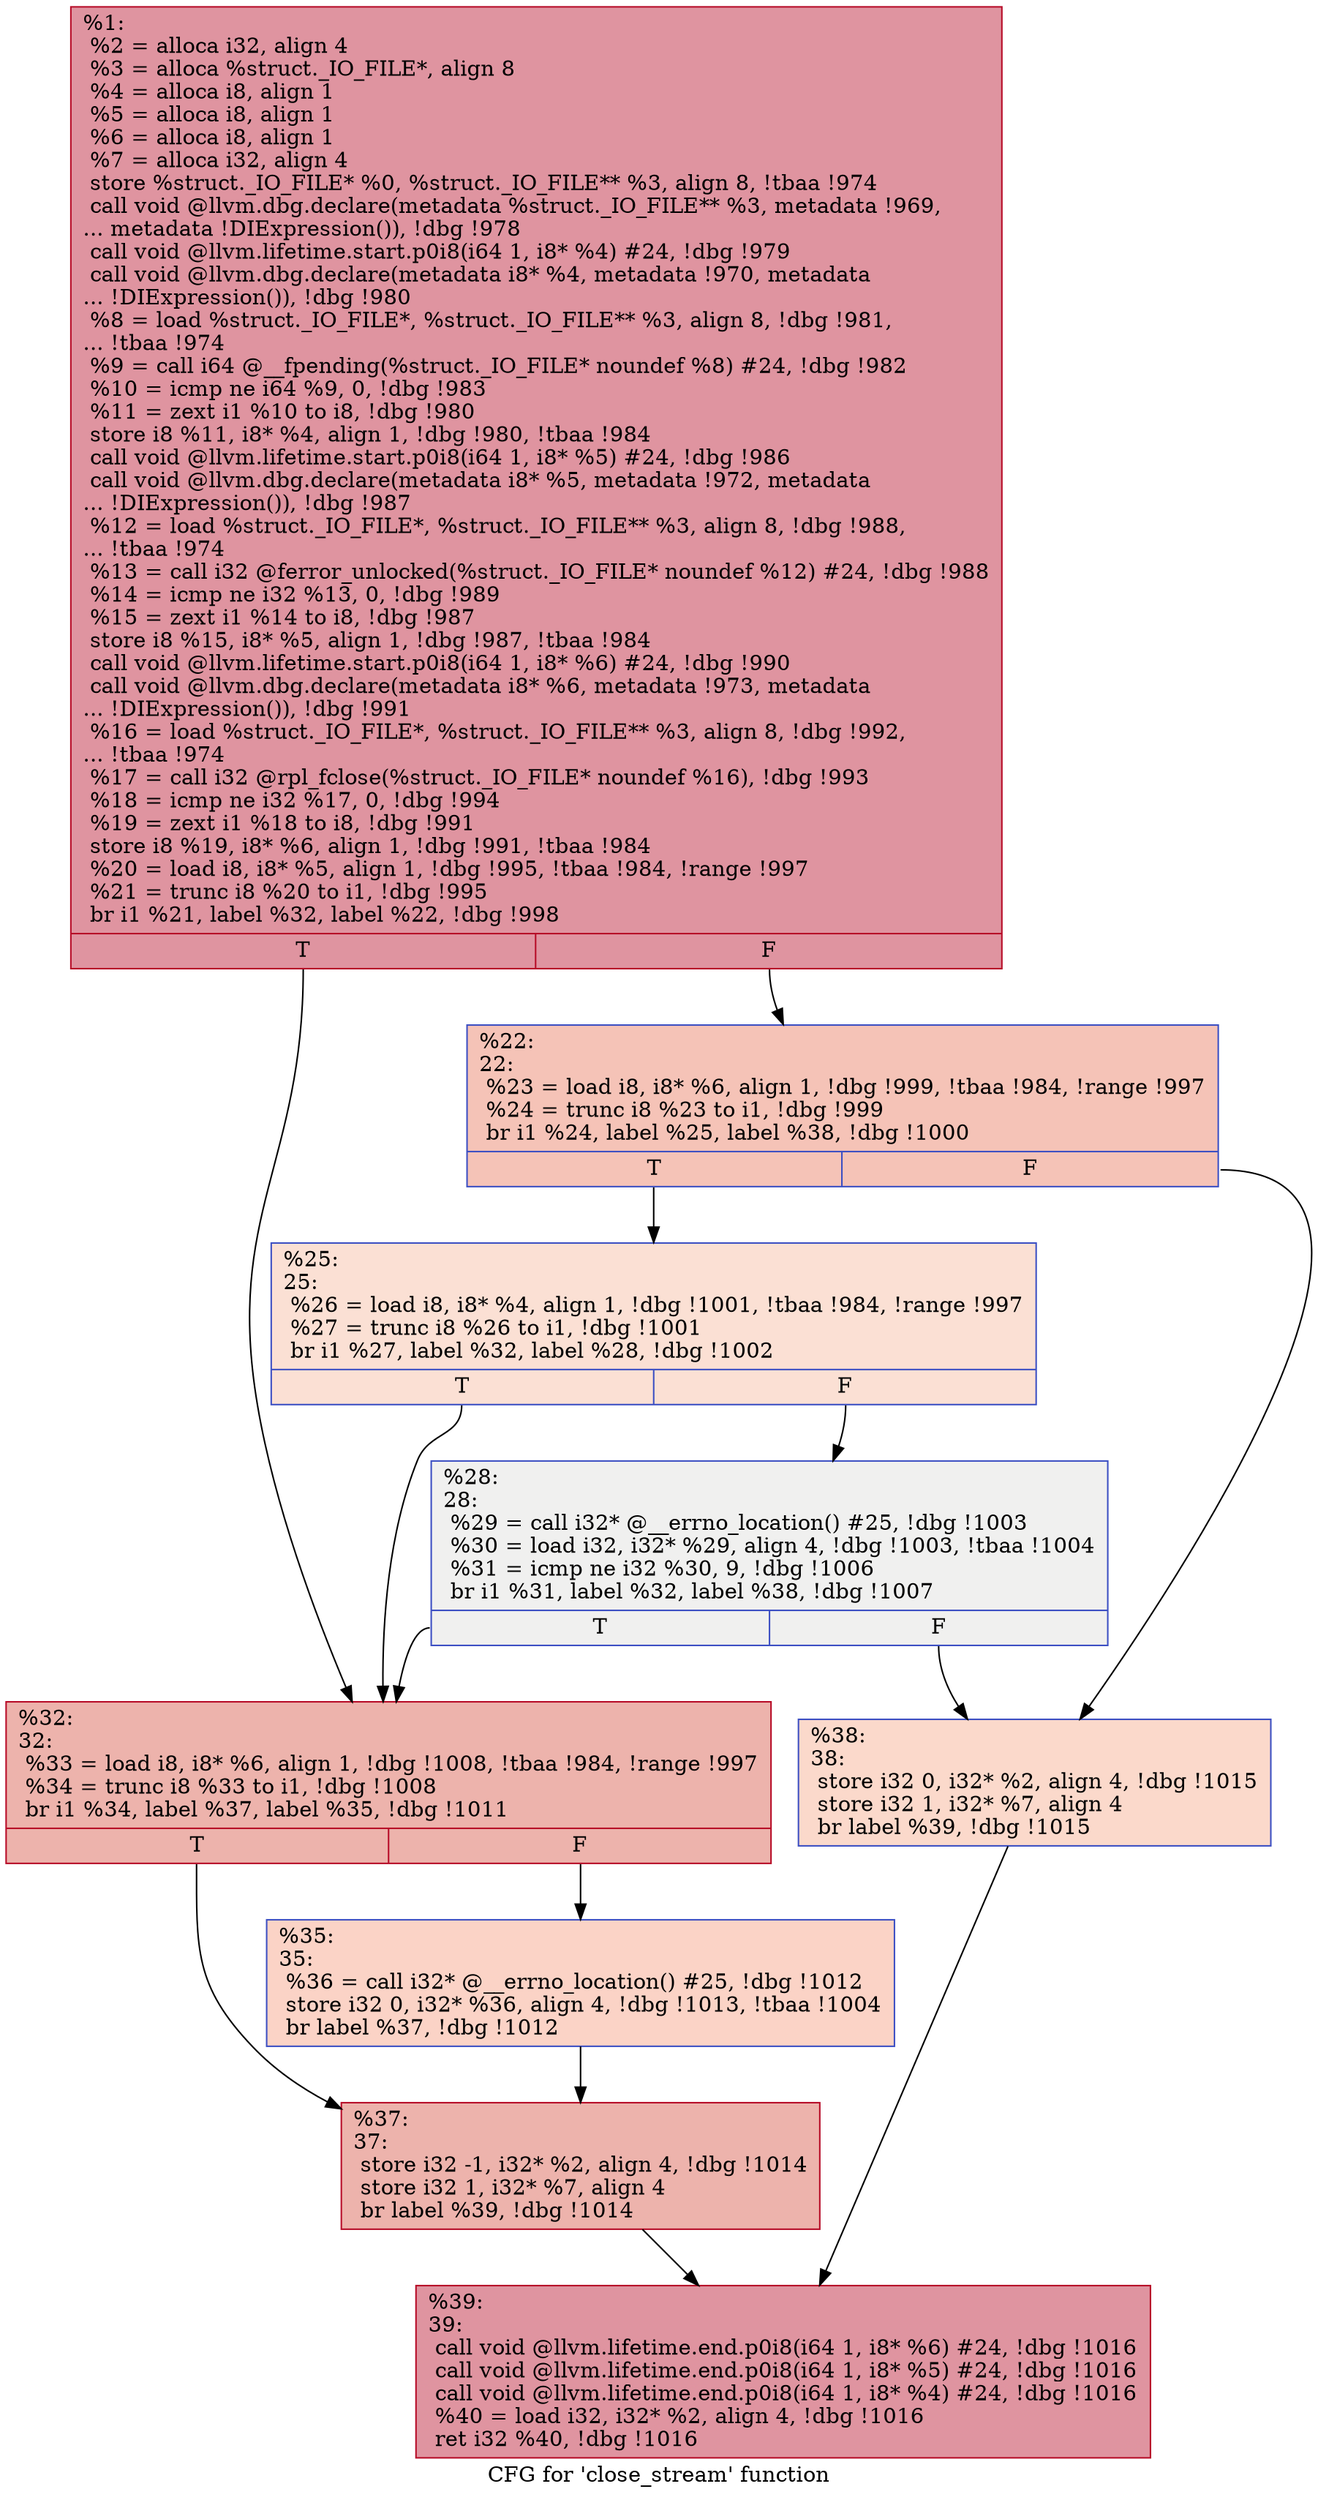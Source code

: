 digraph "CFG for 'close_stream' function" {
	label="CFG for 'close_stream' function";

	Node0xe6f500 [shape=record,color="#b70d28ff", style=filled, fillcolor="#b70d2870",label="{%1:\l  %2 = alloca i32, align 4\l  %3 = alloca %struct._IO_FILE*, align 8\l  %4 = alloca i8, align 1\l  %5 = alloca i8, align 1\l  %6 = alloca i8, align 1\l  %7 = alloca i32, align 4\l  store %struct._IO_FILE* %0, %struct._IO_FILE** %3, align 8, !tbaa !974\l  call void @llvm.dbg.declare(metadata %struct._IO_FILE** %3, metadata !969,\l... metadata !DIExpression()), !dbg !978\l  call void @llvm.lifetime.start.p0i8(i64 1, i8* %4) #24, !dbg !979\l  call void @llvm.dbg.declare(metadata i8* %4, metadata !970, metadata\l... !DIExpression()), !dbg !980\l  %8 = load %struct._IO_FILE*, %struct._IO_FILE** %3, align 8, !dbg !981,\l... !tbaa !974\l  %9 = call i64 @__fpending(%struct._IO_FILE* noundef %8) #24, !dbg !982\l  %10 = icmp ne i64 %9, 0, !dbg !983\l  %11 = zext i1 %10 to i8, !dbg !980\l  store i8 %11, i8* %4, align 1, !dbg !980, !tbaa !984\l  call void @llvm.lifetime.start.p0i8(i64 1, i8* %5) #24, !dbg !986\l  call void @llvm.dbg.declare(metadata i8* %5, metadata !972, metadata\l... !DIExpression()), !dbg !987\l  %12 = load %struct._IO_FILE*, %struct._IO_FILE** %3, align 8, !dbg !988,\l... !tbaa !974\l  %13 = call i32 @ferror_unlocked(%struct._IO_FILE* noundef %12) #24, !dbg !988\l  %14 = icmp ne i32 %13, 0, !dbg !989\l  %15 = zext i1 %14 to i8, !dbg !987\l  store i8 %15, i8* %5, align 1, !dbg !987, !tbaa !984\l  call void @llvm.lifetime.start.p0i8(i64 1, i8* %6) #24, !dbg !990\l  call void @llvm.dbg.declare(metadata i8* %6, metadata !973, metadata\l... !DIExpression()), !dbg !991\l  %16 = load %struct._IO_FILE*, %struct._IO_FILE** %3, align 8, !dbg !992,\l... !tbaa !974\l  %17 = call i32 @rpl_fclose(%struct._IO_FILE* noundef %16), !dbg !993\l  %18 = icmp ne i32 %17, 0, !dbg !994\l  %19 = zext i1 %18 to i8, !dbg !991\l  store i8 %19, i8* %6, align 1, !dbg !991, !tbaa !984\l  %20 = load i8, i8* %5, align 1, !dbg !995, !tbaa !984, !range !997\l  %21 = trunc i8 %20 to i1, !dbg !995\l  br i1 %21, label %32, label %22, !dbg !998\l|{<s0>T|<s1>F}}"];
	Node0xe6f500:s0 -> Node0xe6f640;
	Node0xe6f500:s1 -> Node0xe6f550;
	Node0xe6f550 [shape=record,color="#3d50c3ff", style=filled, fillcolor="#e8765c70",label="{%22:\l22:                                               \l  %23 = load i8, i8* %6, align 1, !dbg !999, !tbaa !984, !range !997\l  %24 = trunc i8 %23 to i1, !dbg !999\l  br i1 %24, label %25, label %38, !dbg !1000\l|{<s0>T|<s1>F}}"];
	Node0xe6f550:s0 -> Node0xe6f5a0;
	Node0xe6f550:s1 -> Node0xe6f730;
	Node0xe6f5a0 [shape=record,color="#3d50c3ff", style=filled, fillcolor="#f7b99e70",label="{%25:\l25:                                               \l  %26 = load i8, i8* %4, align 1, !dbg !1001, !tbaa !984, !range !997\l  %27 = trunc i8 %26 to i1, !dbg !1001\l  br i1 %27, label %32, label %28, !dbg !1002\l|{<s0>T|<s1>F}}"];
	Node0xe6f5a0:s0 -> Node0xe6f640;
	Node0xe6f5a0:s1 -> Node0xe6f5f0;
	Node0xe6f5f0 [shape=record,color="#3d50c3ff", style=filled, fillcolor="#dedcdb70",label="{%28:\l28:                                               \l  %29 = call i32* @__errno_location() #25, !dbg !1003\l  %30 = load i32, i32* %29, align 4, !dbg !1003, !tbaa !1004\l  %31 = icmp ne i32 %30, 9, !dbg !1006\l  br i1 %31, label %32, label %38, !dbg !1007\l|{<s0>T|<s1>F}}"];
	Node0xe6f5f0:s0 -> Node0xe6f640;
	Node0xe6f5f0:s1 -> Node0xe6f730;
	Node0xe6f640 [shape=record,color="#b70d28ff", style=filled, fillcolor="#d6524470",label="{%32:\l32:                                               \l  %33 = load i8, i8* %6, align 1, !dbg !1008, !tbaa !984, !range !997\l  %34 = trunc i8 %33 to i1, !dbg !1008\l  br i1 %34, label %37, label %35, !dbg !1011\l|{<s0>T|<s1>F}}"];
	Node0xe6f640:s0 -> Node0xe6f6e0;
	Node0xe6f640:s1 -> Node0xe6f690;
	Node0xe6f690 [shape=record,color="#3d50c3ff", style=filled, fillcolor="#f59c7d70",label="{%35:\l35:                                               \l  %36 = call i32* @__errno_location() #25, !dbg !1012\l  store i32 0, i32* %36, align 4, !dbg !1013, !tbaa !1004\l  br label %37, !dbg !1012\l}"];
	Node0xe6f690 -> Node0xe6f6e0;
	Node0xe6f6e0 [shape=record,color="#b70d28ff", style=filled, fillcolor="#d6524470",label="{%37:\l37:                                               \l  store i32 -1, i32* %2, align 4, !dbg !1014\l  store i32 1, i32* %7, align 4\l  br label %39, !dbg !1014\l}"];
	Node0xe6f6e0 -> Node0xe6f780;
	Node0xe6f730 [shape=record,color="#3d50c3ff", style=filled, fillcolor="#f7a88970",label="{%38:\l38:                                               \l  store i32 0, i32* %2, align 4, !dbg !1015\l  store i32 1, i32* %7, align 4\l  br label %39, !dbg !1015\l}"];
	Node0xe6f730 -> Node0xe6f780;
	Node0xe6f780 [shape=record,color="#b70d28ff", style=filled, fillcolor="#b70d2870",label="{%39:\l39:                                               \l  call void @llvm.lifetime.end.p0i8(i64 1, i8* %6) #24, !dbg !1016\l  call void @llvm.lifetime.end.p0i8(i64 1, i8* %5) #24, !dbg !1016\l  call void @llvm.lifetime.end.p0i8(i64 1, i8* %4) #24, !dbg !1016\l  %40 = load i32, i32* %2, align 4, !dbg !1016\l  ret i32 %40, !dbg !1016\l}"];
}
